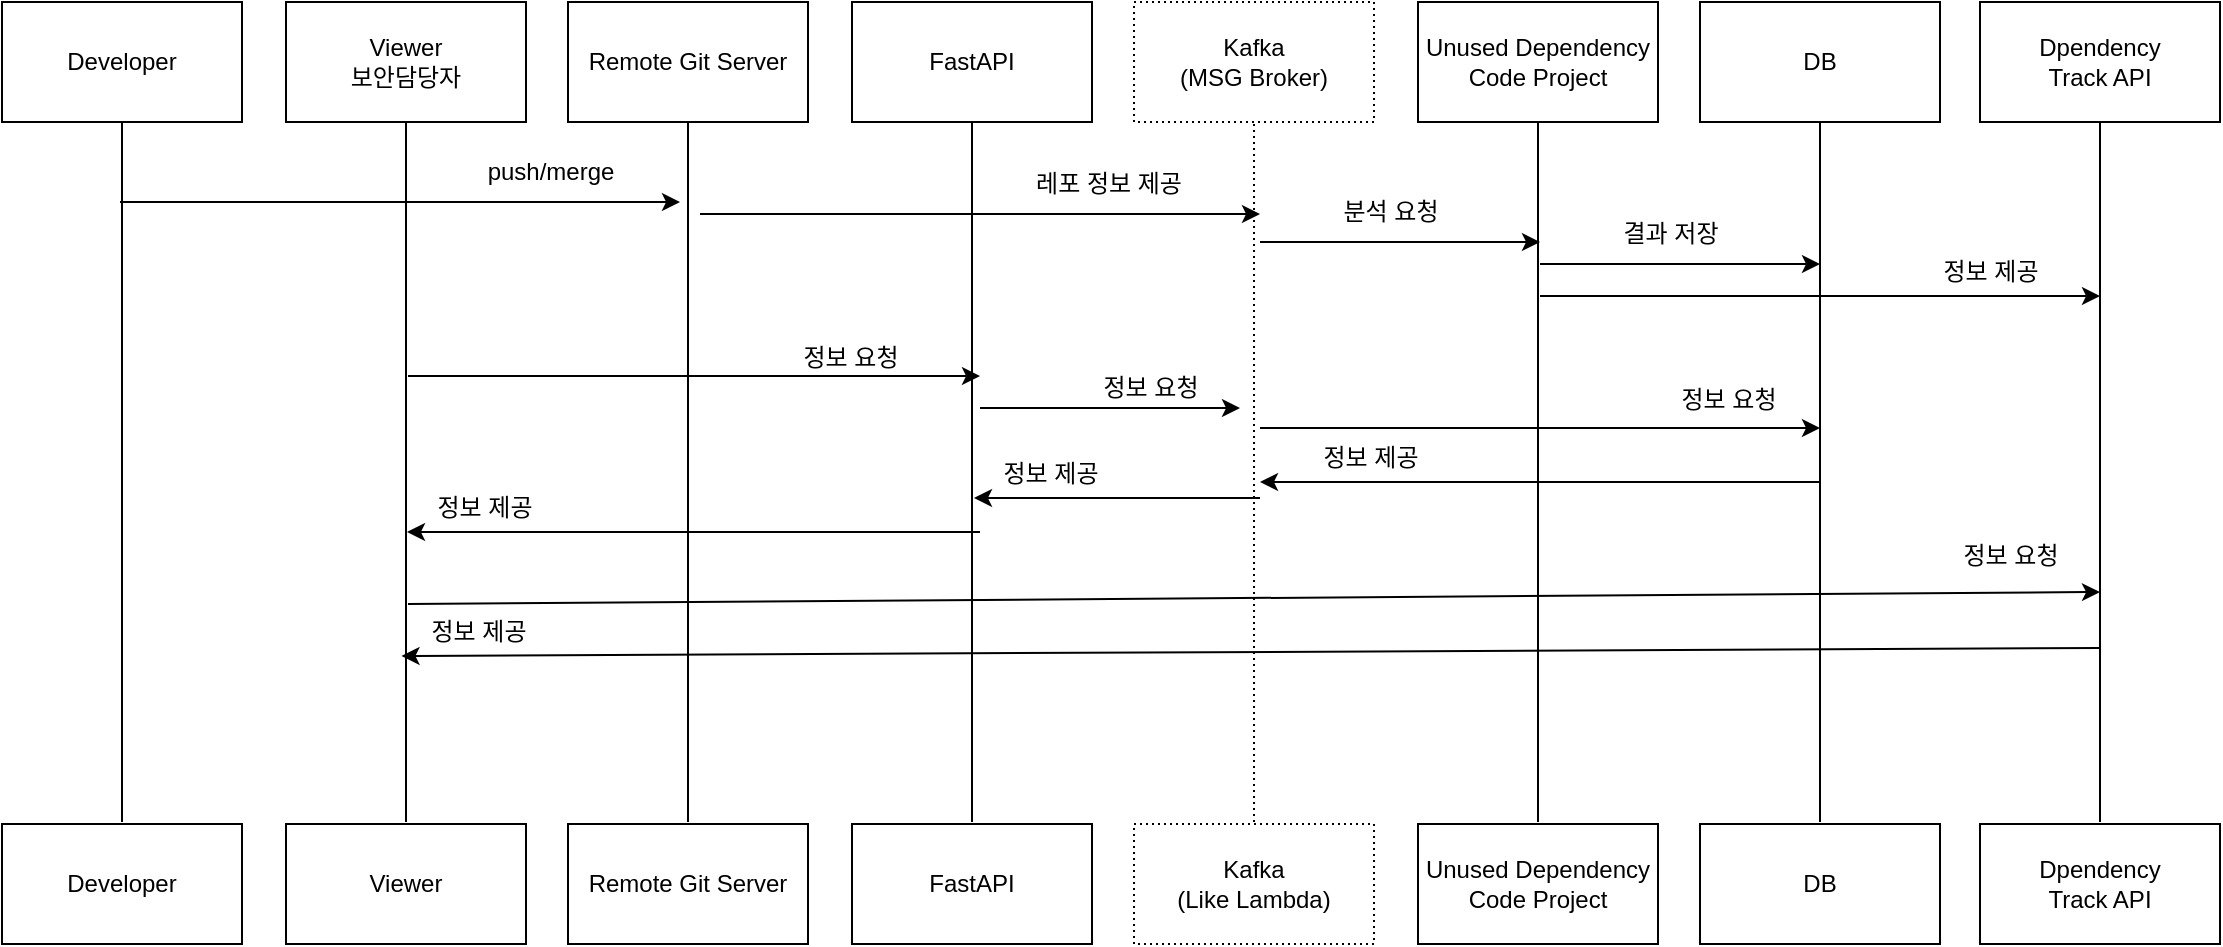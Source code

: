<mxfile version="24.6.2" type="github">
  <diagram name="페이지-1" id="ZXVaUXP88GFYwjT43-nf">
    <mxGraphModel dx="518" dy="1712" grid="1" gridSize="10" guides="1" tooltips="1" connect="1" arrows="1" fold="1" page="1" pageScale="1" pageWidth="1169" pageHeight="827" math="0" shadow="0">
      <root>
        <mxCell id="0" />
        <mxCell id="1" parent="0" />
        <mxCell id="t4PNk8sxCpEsE3P1INru-13" value="Kafka&lt;br&gt;(MSG Broker)" style="rounded=0;whiteSpace=wrap;html=1;dashed=1;dashPattern=1 2;" parent="1" vertex="1">
          <mxGeometry x="1817" y="-780" width="120" height="60" as="geometry" />
        </mxCell>
        <mxCell id="t4PNk8sxCpEsE3P1INru-14" value="FastAPI" style="rounded=0;whiteSpace=wrap;html=1;" parent="1" vertex="1">
          <mxGeometry x="1676" y="-780" width="120" height="60" as="geometry" />
        </mxCell>
        <mxCell id="t4PNk8sxCpEsE3P1INru-15" value="DB" style="rounded=0;whiteSpace=wrap;html=1;" parent="1" vertex="1">
          <mxGeometry x="2100" y="-780" width="120" height="60" as="geometry" />
        </mxCell>
        <mxCell id="t4PNk8sxCpEsE3P1INru-16" value="Unused Dependency Code Project" style="rounded=0;whiteSpace=wrap;html=1;" parent="1" vertex="1">
          <mxGeometry x="1959" y="-780" width="120" height="60" as="geometry" />
        </mxCell>
        <mxCell id="t4PNk8sxCpEsE3P1INru-17" value="Developer" style="rounded=0;whiteSpace=wrap;html=1;" parent="1" vertex="1">
          <mxGeometry x="1251" y="-780" width="120" height="60" as="geometry" />
        </mxCell>
        <mxCell id="t4PNk8sxCpEsE3P1INru-18" value="Viewer&lt;br&gt;보안담당자" style="rounded=0;whiteSpace=wrap;html=1;" parent="1" vertex="1">
          <mxGeometry x="1393" y="-780" width="120" height="60" as="geometry" />
        </mxCell>
        <mxCell id="t4PNk8sxCpEsE3P1INru-19" value="Remote Git Server" style="rounded=0;whiteSpace=wrap;html=1;" parent="1" vertex="1">
          <mxGeometry x="1534" y="-780" width="120" height="60" as="geometry" />
        </mxCell>
        <mxCell id="t4PNk8sxCpEsE3P1INru-51" value="" style="endArrow=none;html=1;rounded=0;entryX=0.5;entryY=1;entryDx=0;entryDy=0;" parent="1" target="t4PNk8sxCpEsE3P1INru-14" edge="1">
          <mxGeometry width="50" height="50" relative="1" as="geometry">
            <mxPoint x="1736" y="-370" as="sourcePoint" />
            <mxPoint x="1780" y="-570" as="targetPoint" />
          </mxGeometry>
        </mxCell>
        <mxCell id="t4PNk8sxCpEsE3P1INru-52" value="" style="endArrow=none;html=1;rounded=0;entryX=0.5;entryY=1;entryDx=0;entryDy=0;exitX=0.5;exitY=0;exitDx=0;exitDy=0;" parent="1" target="t4PNk8sxCpEsE3P1INru-17" edge="1">
          <mxGeometry width="50" height="50" relative="1" as="geometry">
            <mxPoint x="1311" y="-370" as="sourcePoint" />
            <mxPoint x="1320" y="-720" as="targetPoint" />
          </mxGeometry>
        </mxCell>
        <mxCell id="t4PNk8sxCpEsE3P1INru-53" value="" style="endArrow=none;html=1;rounded=0;entryX=0.5;entryY=1;entryDx=0;entryDy=0;exitX=0.5;exitY=0;exitDx=0;exitDy=0;" parent="1" target="t4PNk8sxCpEsE3P1INru-18" edge="1">
          <mxGeometry width="50" height="50" relative="1" as="geometry">
            <mxPoint x="1453" y="-370" as="sourcePoint" />
            <mxPoint x="1470" y="-720" as="targetPoint" />
          </mxGeometry>
        </mxCell>
        <mxCell id="t4PNk8sxCpEsE3P1INru-54" value="" style="endArrow=none;html=1;rounded=0;entryX=0.5;entryY=1;entryDx=0;entryDy=0;exitX=0.5;exitY=0;exitDx=0;exitDy=0;" parent="1" target="t4PNk8sxCpEsE3P1INru-19" edge="1">
          <mxGeometry width="50" height="50" relative="1" as="geometry">
            <mxPoint x="1594" y="-370" as="sourcePoint" />
            <mxPoint x="1580" y="-720" as="targetPoint" />
          </mxGeometry>
        </mxCell>
        <mxCell id="t4PNk8sxCpEsE3P1INru-55" value="" style="endArrow=none;html=1;rounded=0;entryX=0.5;entryY=1;entryDx=0;entryDy=0;exitX=0.5;exitY=0;exitDx=0;exitDy=0;dashed=1;dashPattern=1 2;" parent="1" target="t4PNk8sxCpEsE3P1INru-13" edge="1">
          <mxGeometry width="50" height="50" relative="1" as="geometry">
            <mxPoint x="1877" y="-370" as="sourcePoint" />
            <mxPoint x="1890" y="-720" as="targetPoint" />
          </mxGeometry>
        </mxCell>
        <mxCell id="t4PNk8sxCpEsE3P1INru-56" value="" style="endArrow=none;html=1;rounded=0;entryX=0.5;entryY=1;entryDx=0;entryDy=0;exitX=0.5;exitY=0;exitDx=0;exitDy=0;" parent="1" target="t4PNk8sxCpEsE3P1INru-16" edge="1">
          <mxGeometry width="50" height="50" relative="1" as="geometry">
            <mxPoint x="2019" y="-370" as="sourcePoint" />
            <mxPoint x="2030" y="-720" as="targetPoint" />
          </mxGeometry>
        </mxCell>
        <mxCell id="t4PNk8sxCpEsE3P1INru-57" value="" style="endArrow=none;html=1;rounded=0;entryX=0.5;entryY=1;entryDx=0;entryDy=0;exitX=0.5;exitY=0;exitDx=0;exitDy=0;" parent="1" target="t4PNk8sxCpEsE3P1INru-15" edge="1">
          <mxGeometry width="50" height="50" relative="1" as="geometry">
            <mxPoint x="2160" y="-370" as="sourcePoint" />
            <mxPoint x="2170" y="-720" as="targetPoint" />
          </mxGeometry>
        </mxCell>
        <mxCell id="t4PNk8sxCpEsE3P1INru-60" value="" style="endArrow=classic;html=1;rounded=0;" parent="1" edge="1">
          <mxGeometry width="50" height="50" relative="1" as="geometry">
            <mxPoint x="1310" y="-680" as="sourcePoint" />
            <mxPoint x="1590" y="-680" as="targetPoint" />
          </mxGeometry>
        </mxCell>
        <mxCell id="t4PNk8sxCpEsE3P1INru-61" value="push/merge" style="text;html=1;align=center;verticalAlign=middle;resizable=0;points=[];autosize=1;strokeColor=none;fillColor=none;" parent="1" vertex="1">
          <mxGeometry x="1480" y="-710" width="90" height="30" as="geometry" />
        </mxCell>
        <mxCell id="t4PNk8sxCpEsE3P1INru-62" value="레포 정보 제공" style="text;html=1;align=center;verticalAlign=middle;resizable=0;points=[];autosize=1;strokeColor=none;fillColor=none;" parent="1" vertex="1">
          <mxGeometry x="1754" y="-704" width="100" height="30" as="geometry" />
        </mxCell>
        <mxCell id="t4PNk8sxCpEsE3P1INru-63" value="" style="endArrow=classic;html=1;rounded=0;" parent="1" edge="1">
          <mxGeometry width="50" height="50" relative="1" as="geometry">
            <mxPoint x="1600" y="-674" as="sourcePoint" />
            <mxPoint x="1880" y="-674" as="targetPoint" />
          </mxGeometry>
        </mxCell>
        <mxCell id="t4PNk8sxCpEsE3P1INru-64" value="" style="endArrow=classic;html=1;rounded=0;" parent="1" edge="1">
          <mxGeometry width="50" height="50" relative="1" as="geometry">
            <mxPoint x="1880" y="-660" as="sourcePoint" />
            <mxPoint x="2020" y="-660" as="targetPoint" />
          </mxGeometry>
        </mxCell>
        <mxCell id="t4PNk8sxCpEsE3P1INru-65" value="분석 요청" style="text;html=1;align=center;verticalAlign=middle;resizable=0;points=[];autosize=1;strokeColor=none;fillColor=none;" parent="1" vertex="1">
          <mxGeometry x="1910" y="-690" width="70" height="30" as="geometry" />
        </mxCell>
        <mxCell id="t4PNk8sxCpEsE3P1INru-66" value="Kafka&lt;br&gt;(Like Lambda)" style="rounded=0;whiteSpace=wrap;html=1;dashed=1;dashPattern=1 2;" parent="1" vertex="1">
          <mxGeometry x="1817" y="-369" width="120" height="60" as="geometry" />
        </mxCell>
        <mxCell id="t4PNk8sxCpEsE3P1INru-67" value="DB" style="rounded=0;whiteSpace=wrap;html=1;" parent="1" vertex="1">
          <mxGeometry x="2100" y="-369" width="120" height="60" as="geometry" />
        </mxCell>
        <mxCell id="t4PNk8sxCpEsE3P1INru-68" value="Unused Dependency Code Project" style="rounded=0;whiteSpace=wrap;html=1;" parent="1" vertex="1">
          <mxGeometry x="1959" y="-369" width="120" height="60" as="geometry" />
        </mxCell>
        <mxCell id="t4PNk8sxCpEsE3P1INru-69" value="Developer" style="rounded=0;whiteSpace=wrap;html=1;" parent="1" vertex="1">
          <mxGeometry x="1251" y="-369" width="120" height="60" as="geometry" />
        </mxCell>
        <mxCell id="t4PNk8sxCpEsE3P1INru-70" value="Viewer" style="rounded=0;whiteSpace=wrap;html=1;" parent="1" vertex="1">
          <mxGeometry x="1393" y="-369" width="120" height="60" as="geometry" />
        </mxCell>
        <mxCell id="t4PNk8sxCpEsE3P1INru-71" value="Remote Git Server" style="rounded=0;whiteSpace=wrap;html=1;" parent="1" vertex="1">
          <mxGeometry x="1534" y="-369" width="120" height="60" as="geometry" />
        </mxCell>
        <mxCell id="t4PNk8sxCpEsE3P1INru-72" value="FastAPI" style="rounded=0;whiteSpace=wrap;html=1;" parent="1" vertex="1">
          <mxGeometry x="1676" y="-369" width="120" height="60" as="geometry" />
        </mxCell>
        <mxCell id="t4PNk8sxCpEsE3P1INru-73" value="" style="endArrow=classic;html=1;rounded=0;" parent="1" edge="1">
          <mxGeometry width="50" height="50" relative="1" as="geometry">
            <mxPoint x="2020" y="-649" as="sourcePoint" />
            <mxPoint x="2160" y="-649" as="targetPoint" />
          </mxGeometry>
        </mxCell>
        <mxCell id="t4PNk8sxCpEsE3P1INru-74" value="결과 저장" style="text;html=1;align=center;verticalAlign=middle;resizable=0;points=[];autosize=1;strokeColor=none;fillColor=none;" parent="1" vertex="1">
          <mxGeometry x="2050" y="-679" width="70" height="30" as="geometry" />
        </mxCell>
        <mxCell id="t4PNk8sxCpEsE3P1INru-75" value="Dpendency&lt;br&gt;Track API" style="rounded=0;whiteSpace=wrap;html=1;" parent="1" vertex="1">
          <mxGeometry x="2240" y="-780" width="120" height="60" as="geometry" />
        </mxCell>
        <mxCell id="t4PNk8sxCpEsE3P1INru-76" value="Dpendency&lt;br&gt;Track API" style="rounded=0;whiteSpace=wrap;html=1;" parent="1" vertex="1">
          <mxGeometry x="2240" y="-369" width="120" height="60" as="geometry" />
        </mxCell>
        <mxCell id="t4PNk8sxCpEsE3P1INru-77" value="" style="endArrow=none;html=1;rounded=0;entryX=0.5;entryY=1;entryDx=0;entryDy=0;exitX=0.5;exitY=0;exitDx=0;exitDy=0;" parent="1" target="t4PNk8sxCpEsE3P1INru-75" edge="1">
          <mxGeometry width="50" height="50" relative="1" as="geometry">
            <mxPoint x="2300" y="-370" as="sourcePoint" />
            <mxPoint x="2310" y="-720" as="targetPoint" />
          </mxGeometry>
        </mxCell>
        <mxCell id="t4PNk8sxCpEsE3P1INru-78" value="" style="endArrow=classic;html=1;rounded=0;" parent="1" edge="1">
          <mxGeometry width="50" height="50" relative="1" as="geometry">
            <mxPoint x="1454" y="-593" as="sourcePoint" />
            <mxPoint x="1740" y="-593" as="targetPoint" />
          </mxGeometry>
        </mxCell>
        <mxCell id="t4PNk8sxCpEsE3P1INru-79" value="" style="endArrow=classic;html=1;rounded=0;" parent="1" edge="1">
          <mxGeometry width="50" height="50" relative="1" as="geometry">
            <mxPoint x="2020" y="-633" as="sourcePoint" />
            <mxPoint x="2300" y="-633" as="targetPoint" />
          </mxGeometry>
        </mxCell>
        <mxCell id="t4PNk8sxCpEsE3P1INru-80" value="정보 제공" style="text;html=1;align=center;verticalAlign=middle;resizable=0;points=[];autosize=1;strokeColor=none;fillColor=none;" parent="1" vertex="1">
          <mxGeometry x="2210" y="-660.06" width="70" height="30" as="geometry" />
        </mxCell>
        <mxCell id="t4PNk8sxCpEsE3P1INru-82" value="정보 요청" style="text;html=1;align=center;verticalAlign=middle;resizable=0;points=[];autosize=1;strokeColor=none;fillColor=none;" parent="1" vertex="1">
          <mxGeometry x="1640" y="-617" width="70" height="30" as="geometry" />
        </mxCell>
        <mxCell id="t4PNk8sxCpEsE3P1INru-83" value="정보 요청" style="text;html=1;align=center;verticalAlign=middle;resizable=0;points=[];autosize=1;strokeColor=none;fillColor=none;" parent="1" vertex="1">
          <mxGeometry x="1790" y="-602" width="70" height="30" as="geometry" />
        </mxCell>
        <mxCell id="t4PNk8sxCpEsE3P1INru-84" value="" style="endArrow=classic;html=1;rounded=0;" parent="1" edge="1">
          <mxGeometry width="50" height="50" relative="1" as="geometry">
            <mxPoint x="1740" y="-577" as="sourcePoint" />
            <mxPoint x="1870" y="-577" as="targetPoint" />
          </mxGeometry>
        </mxCell>
        <mxCell id="t4PNk8sxCpEsE3P1INru-86" value="" style="endArrow=classic;html=1;rounded=0;" parent="1" edge="1">
          <mxGeometry width="50" height="50" relative="1" as="geometry">
            <mxPoint x="1880" y="-567" as="sourcePoint" />
            <mxPoint x="2160" y="-567" as="targetPoint" />
          </mxGeometry>
        </mxCell>
        <mxCell id="t4PNk8sxCpEsE3P1INru-87" value="정보 요청" style="text;html=1;align=center;verticalAlign=middle;resizable=0;points=[];autosize=1;strokeColor=none;fillColor=none;" parent="1" vertex="1">
          <mxGeometry x="2079" y="-596.06" width="70" height="30" as="geometry" />
        </mxCell>
        <mxCell id="t4PNk8sxCpEsE3P1INru-88" value="" style="endArrow=classic;html=1;rounded=0;" parent="1" edge="1">
          <mxGeometry width="50" height="50" relative="1" as="geometry">
            <mxPoint x="2160" y="-540" as="sourcePoint" />
            <mxPoint x="1880" y="-540" as="targetPoint" />
          </mxGeometry>
        </mxCell>
        <mxCell id="t4PNk8sxCpEsE3P1INru-89" value="정보 제공" style="text;html=1;align=center;verticalAlign=middle;resizable=0;points=[];autosize=1;strokeColor=none;fillColor=none;" parent="1" vertex="1">
          <mxGeometry x="1900" y="-567" width="70" height="30" as="geometry" />
        </mxCell>
        <mxCell id="t4PNk8sxCpEsE3P1INru-91" value="" style="endArrow=classic;html=1;rounded=0;" parent="1" edge="1">
          <mxGeometry width="50" height="50" relative="1" as="geometry">
            <mxPoint x="1880" y="-532" as="sourcePoint" />
            <mxPoint x="1737" y="-532" as="targetPoint" />
          </mxGeometry>
        </mxCell>
        <mxCell id="t4PNk8sxCpEsE3P1INru-92" value="정보 제공" style="text;html=1;align=center;verticalAlign=middle;resizable=0;points=[];autosize=1;strokeColor=none;fillColor=none;" parent="1" vertex="1">
          <mxGeometry x="1740" y="-559" width="70" height="30" as="geometry" />
        </mxCell>
        <mxCell id="t4PNk8sxCpEsE3P1INru-93" value="정보 요청" style="text;html=1;align=center;verticalAlign=middle;resizable=0;points=[];autosize=1;strokeColor=none;fillColor=none;" parent="1" vertex="1">
          <mxGeometry x="2220" y="-518" width="70" height="30" as="geometry" />
        </mxCell>
        <mxCell id="t4PNk8sxCpEsE3P1INru-94" value="" style="endArrow=classic;html=1;rounded=0;" parent="1" edge="1">
          <mxGeometry width="50" height="50" relative="1" as="geometry">
            <mxPoint x="1454" y="-479" as="sourcePoint" />
            <mxPoint x="2300" y="-485" as="targetPoint" />
          </mxGeometry>
        </mxCell>
        <mxCell id="t4PNk8sxCpEsE3P1INru-95" value="" style="endArrow=classic;html=1;rounded=0;" parent="1" edge="1">
          <mxGeometry width="50" height="50" relative="1" as="geometry">
            <mxPoint x="1740" y="-515" as="sourcePoint" />
            <mxPoint x="1453.5" y="-515" as="targetPoint" />
          </mxGeometry>
        </mxCell>
        <mxCell id="t4PNk8sxCpEsE3P1INru-96" value="정보 제공" style="text;html=1;align=center;verticalAlign=middle;resizable=0;points=[];autosize=1;strokeColor=none;fillColor=none;" parent="1" vertex="1">
          <mxGeometry x="1456.5" y="-542" width="70" height="30" as="geometry" />
        </mxCell>
        <mxCell id="t4PNk8sxCpEsE3P1INru-97" value="" style="endArrow=classic;html=1;rounded=0;" parent="1" edge="1">
          <mxGeometry width="50" height="50" relative="1" as="geometry">
            <mxPoint x="2300" y="-457" as="sourcePoint" />
            <mxPoint x="1450.75" y="-453" as="targetPoint" />
          </mxGeometry>
        </mxCell>
        <mxCell id="t4PNk8sxCpEsE3P1INru-98" value="정보 제공" style="text;html=1;align=center;verticalAlign=middle;resizable=0;points=[];autosize=1;strokeColor=none;fillColor=none;" parent="1" vertex="1">
          <mxGeometry x="1453.75" y="-480" width="70" height="30" as="geometry" />
        </mxCell>
      </root>
    </mxGraphModel>
  </diagram>
</mxfile>
